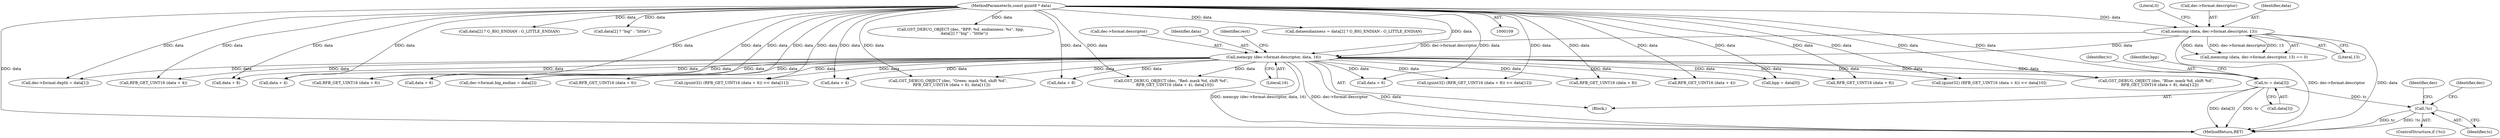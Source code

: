 digraph "0_gstreamer_4cb1bcf1422bbcd79c0f683edb7ee85e3f7a31fe_0@array" {
"1000210" [label="(Call,tc = data[3])"];
"1000153" [label="(Call,memcpy (dec->format.descriptor, data, 16))"];
"1000141" [label="(Call,memcmp (data, dec->format.descriptor, 13))"];
"1000112" [label="(MethodParameterIn,const guint8 * data)"];
"1000235" [label="(Call,!tc)"];
"1000326" [label="(Call,GST_DEBUG_OBJECT (dec, \"Blue: mask %d, shift %d\",\n      RFB_GET_UINT16 (data + 8), data[12]))"];
"1000296" [label="(Call,(guint32) (RFB_GET_UINT16 (data + 8)) << data[12])"];
"1000236" [label="(Identifier,tc)"];
"1000154" [label="(Call,dec->format.descriptor)"];
"1000143" [label="(Call,dec->format.descriptor)"];
"1000141" [label="(Call,memcmp (data, dec->format.descriptor, 13))"];
"1000142" [label="(Identifier,data)"];
"1000275" [label="(Call,RFB_GET_UINT16 (data + 4))"];
"1000184" [label="(Call,dec->format.depth = data[1])"];
"1000160" [label="(Literal,16)"];
"1000309" [label="(Call,RFB_GET_UINT16 (data + 4))"];
"1000300" [label="(Call,data + 8)"];
"1000159" [label="(Identifier,data)"];
"1000210" [label="(Call,tc = data[3])"];
"1000235" [label="(Call,!tc)"];
"1000140" [label="(Call,memcmp (data, dec->format.descriptor, 13) == 0)"];
"1000246" [label="(Identifier,dec)"];
"1000153" [label="(Call,memcpy (dec->format.descriptor, data, 16))"];
"1000276" [label="(Call,data + 4)"];
"1000319" [label="(Call,RFB_GET_UINT16 (data + 6))"];
"1000112" [label="(MethodParameterIn,const guint8 * data)"];
"1000204" [label="(Call,data[2] ? G_BIG_ENDIAN : G_LITTLE_ENDIAN)"];
"1000340" [label="(Call,data[2] ? \"big\" : \"little\")"];
"1000165" [label="(Identifier,rect)"];
"1000519" [label="(MethodReturn,RET)"];
"1000193" [label="(Call,dec->format.big_endian = data[2])"];
"1000287" [label="(Call,RFB_GET_UINT16 (data + 6))"];
"1000284" [label="(Call,(guint32) (RFB_GET_UINT16 (data + 6)) << data[11])"];
"1000212" [label="(Call,data[3])"];
"1000310" [label="(Call,data + 4)"];
"1000316" [label="(Call,GST_DEBUG_OBJECT (dec, \"Green: mask %d, shift %d\",\n      RFB_GET_UINT16 (data + 6), data[11]))"];
"1000179" [label="(Call,bpp = data[0])"];
"1000299" [label="(Call,RFB_GET_UINT16 (data + 8))"];
"1000239" [label="(Identifier,dec)"];
"1000272" [label="(Call,(guint32) (RFB_GET_UINT16 (data + 4)) << data[10])"];
"1000330" [label="(Call,data + 8)"];
"1000149" [label="(Literal,0)"];
"1000234" [label="(ControlStructure,if (!tc))"];
"1000115" [label="(Block,)"];
"1000336" [label="(Call,GST_DEBUG_OBJECT (dec, \"BPP: %d. endianness: %s\", bpp,\n      data[2] ? \"big\" : \"little\"))"];
"1000306" [label="(Call,GST_DEBUG_OBJECT (dec, \"Red: mask %d, shift %d\",\n      RFB_GET_UINT16 (data + 4), data[10]))"];
"1000288" [label="(Call,data + 6)"];
"1000202" [label="(Call,dataendianness = data[2] ? G_BIG_ENDIAN : G_LITTLE_ENDIAN)"];
"1000329" [label="(Call,RFB_GET_UINT16 (data + 8))"];
"1000320" [label="(Call,data + 6)"];
"1000148" [label="(Literal,13)"];
"1000218" [label="(Identifier,bpp)"];
"1000211" [label="(Identifier,tc)"];
"1000210" -> "1000115"  [label="AST: "];
"1000210" -> "1000212"  [label="CFG: "];
"1000211" -> "1000210"  [label="AST: "];
"1000212" -> "1000210"  [label="AST: "];
"1000218" -> "1000210"  [label="CFG: "];
"1000210" -> "1000519"  [label="DDG: data[3]"];
"1000210" -> "1000519"  [label="DDG: tc"];
"1000153" -> "1000210"  [label="DDG: data"];
"1000112" -> "1000210"  [label="DDG: data"];
"1000210" -> "1000235"  [label="DDG: tc"];
"1000153" -> "1000115"  [label="AST: "];
"1000153" -> "1000160"  [label="CFG: "];
"1000154" -> "1000153"  [label="AST: "];
"1000159" -> "1000153"  [label="AST: "];
"1000160" -> "1000153"  [label="AST: "];
"1000165" -> "1000153"  [label="CFG: "];
"1000153" -> "1000519"  [label="DDG: data"];
"1000153" -> "1000519"  [label="DDG: memcpy (dec->format.descriptor, data, 16)"];
"1000153" -> "1000519"  [label="DDG: dec->format.descriptor"];
"1000141" -> "1000153"  [label="DDG: dec->format.descriptor"];
"1000141" -> "1000153"  [label="DDG: data"];
"1000112" -> "1000153"  [label="DDG: data"];
"1000153" -> "1000179"  [label="DDG: data"];
"1000153" -> "1000184"  [label="DDG: data"];
"1000153" -> "1000193"  [label="DDG: data"];
"1000153" -> "1000275"  [label="DDG: data"];
"1000153" -> "1000276"  [label="DDG: data"];
"1000153" -> "1000272"  [label="DDG: data"];
"1000153" -> "1000287"  [label="DDG: data"];
"1000153" -> "1000288"  [label="DDG: data"];
"1000153" -> "1000284"  [label="DDG: data"];
"1000153" -> "1000299"  [label="DDG: data"];
"1000153" -> "1000300"  [label="DDG: data"];
"1000153" -> "1000296"  [label="DDG: data"];
"1000153" -> "1000309"  [label="DDG: data"];
"1000153" -> "1000310"  [label="DDG: data"];
"1000153" -> "1000306"  [label="DDG: data"];
"1000153" -> "1000319"  [label="DDG: data"];
"1000153" -> "1000320"  [label="DDG: data"];
"1000153" -> "1000316"  [label="DDG: data"];
"1000153" -> "1000329"  [label="DDG: data"];
"1000153" -> "1000330"  [label="DDG: data"];
"1000153" -> "1000326"  [label="DDG: data"];
"1000141" -> "1000140"  [label="AST: "];
"1000141" -> "1000148"  [label="CFG: "];
"1000142" -> "1000141"  [label="AST: "];
"1000143" -> "1000141"  [label="AST: "];
"1000148" -> "1000141"  [label="AST: "];
"1000149" -> "1000141"  [label="CFG: "];
"1000141" -> "1000519"  [label="DDG: data"];
"1000141" -> "1000519"  [label="DDG: dec->format.descriptor"];
"1000141" -> "1000140"  [label="DDG: data"];
"1000141" -> "1000140"  [label="DDG: dec->format.descriptor"];
"1000141" -> "1000140"  [label="DDG: 13"];
"1000112" -> "1000141"  [label="DDG: data"];
"1000112" -> "1000109"  [label="AST: "];
"1000112" -> "1000519"  [label="DDG: data"];
"1000112" -> "1000179"  [label="DDG: data"];
"1000112" -> "1000184"  [label="DDG: data"];
"1000112" -> "1000193"  [label="DDG: data"];
"1000112" -> "1000202"  [label="DDG: data"];
"1000112" -> "1000204"  [label="DDG: data"];
"1000112" -> "1000275"  [label="DDG: data"];
"1000112" -> "1000276"  [label="DDG: data"];
"1000112" -> "1000272"  [label="DDG: data"];
"1000112" -> "1000287"  [label="DDG: data"];
"1000112" -> "1000288"  [label="DDG: data"];
"1000112" -> "1000284"  [label="DDG: data"];
"1000112" -> "1000299"  [label="DDG: data"];
"1000112" -> "1000300"  [label="DDG: data"];
"1000112" -> "1000296"  [label="DDG: data"];
"1000112" -> "1000309"  [label="DDG: data"];
"1000112" -> "1000310"  [label="DDG: data"];
"1000112" -> "1000306"  [label="DDG: data"];
"1000112" -> "1000319"  [label="DDG: data"];
"1000112" -> "1000320"  [label="DDG: data"];
"1000112" -> "1000316"  [label="DDG: data"];
"1000112" -> "1000329"  [label="DDG: data"];
"1000112" -> "1000330"  [label="DDG: data"];
"1000112" -> "1000326"  [label="DDG: data"];
"1000112" -> "1000336"  [label="DDG: data"];
"1000112" -> "1000340"  [label="DDG: data"];
"1000235" -> "1000234"  [label="AST: "];
"1000235" -> "1000236"  [label="CFG: "];
"1000236" -> "1000235"  [label="AST: "];
"1000239" -> "1000235"  [label="CFG: "];
"1000246" -> "1000235"  [label="CFG: "];
"1000235" -> "1000519"  [label="DDG: tc"];
"1000235" -> "1000519"  [label="DDG: !tc"];
}
